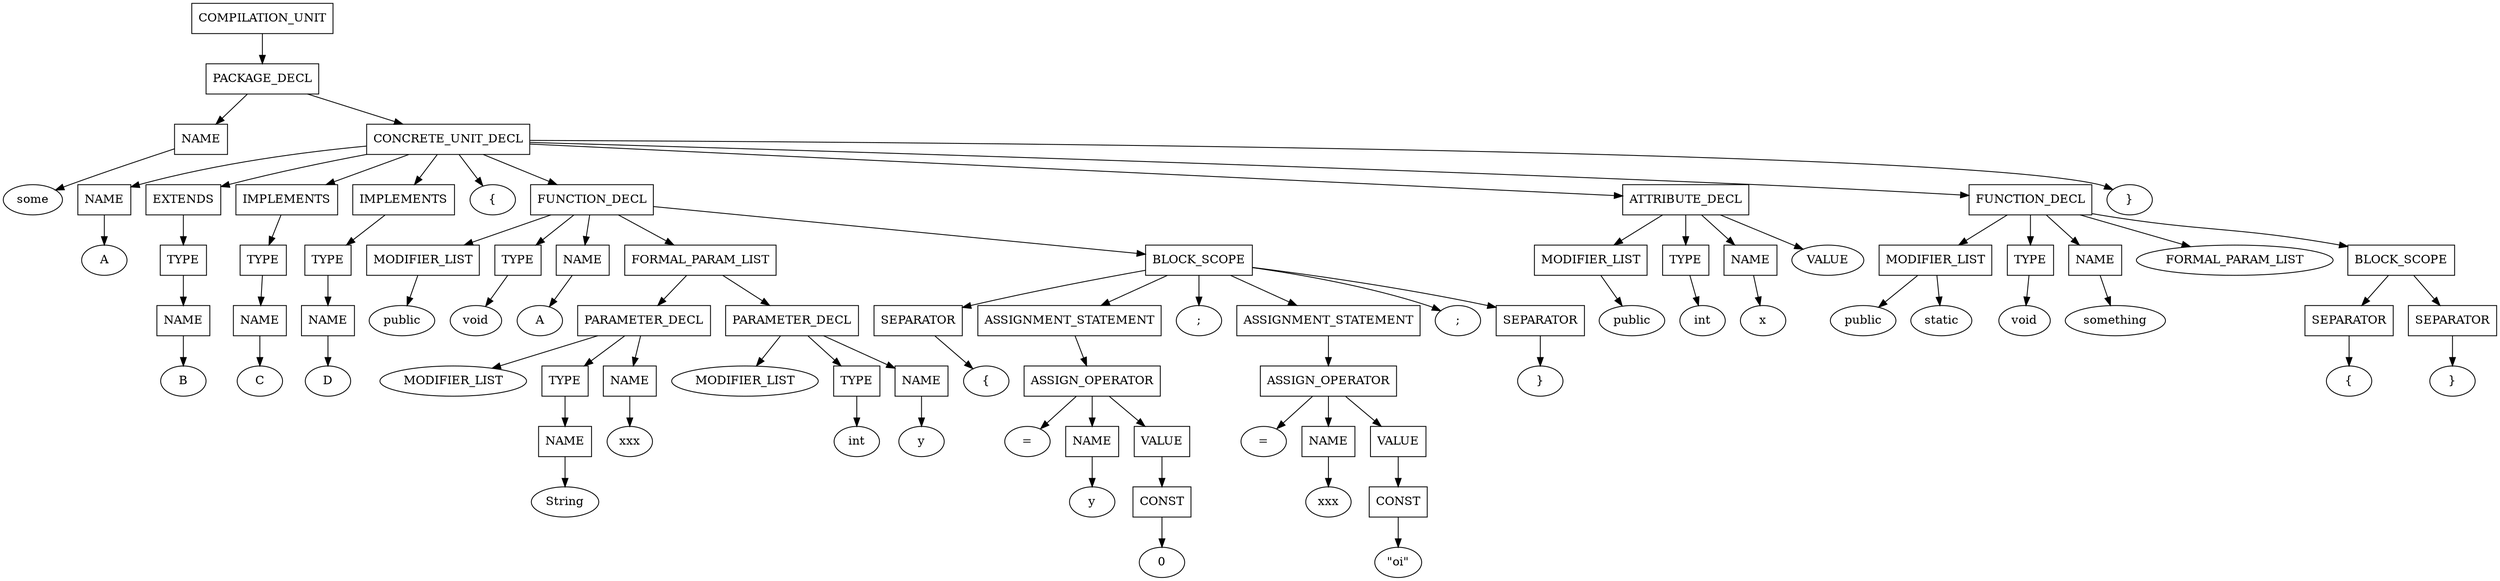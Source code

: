 digraph G {
	splines="TRUE";
	n_0 [label="COMPILATION_UNIT", shape="rectangle"]
	n_0 -> n_1
	n_1 [label="PACKAGE_DECL", shape="rectangle"]
	n_1 -> n_2
	n_2 [label="NAME", shape="rectangle"]
	n_2 -> n_4
	n_4 [label="some", shape="ellipse"]
	n_1 -> n_3
	n_3 [label="CONCRETE_UNIT_DECL", shape="rectangle"]
	n_3 -> n_5
	n_5 [label="NAME", shape="rectangle"]
	n_5 -> n_14
	n_14 [label="A", shape="ellipse"]
	n_3 -> n_6
	n_6 [label="EXTENDS", shape="rectangle"]
	n_6 -> n_15
	n_15 [label="TYPE", shape="rectangle"]
	n_15 -> n_32
	n_32 [label="NAME", shape="rectangle"]
	n_32 -> n_55
	n_55 [label="B", shape="ellipse"]
	n_3 -> n_7
	n_7 [label="IMPLEMENTS", shape="rectangle"]
	n_7 -> n_16
	n_16 [label="TYPE", shape="rectangle"]
	n_16 -> n_33
	n_33 [label="NAME", shape="rectangle"]
	n_33 -> n_56
	n_56 [label="C", shape="ellipse"]
	n_3 -> n_8
	n_8 [label="IMPLEMENTS", shape="rectangle"]
	n_8 -> n_17
	n_17 [label="TYPE", shape="rectangle"]
	n_17 -> n_34
	n_34 [label="NAME", shape="rectangle"]
	n_34 -> n_57
	n_57 [label="D", shape="ellipse"]
	n_3 -> n_9
	n_9 [label="{", shape="ellipse"]
	n_3 -> n_10
	n_10 [label="FUNCTION_DECL", shape="rectangle"]
	n_10 -> n_18
	n_18 [label="MODIFIER_LIST", shape="rectangle"]
	n_18 -> n_35
	n_35 [label="public", shape="ellipse"]
	n_10 -> n_19
	n_19 [label="TYPE", shape="rectangle"]
	n_19 -> n_36
	n_36 [label="void", shape="ellipse"]
	n_10 -> n_20
	n_20 [label="NAME", shape="rectangle"]
	n_20 -> n_37
	n_37 [label="A", shape="ellipse"]
	n_10 -> n_21
	n_21 [label="FORMAL_PARAM_LIST", shape="rectangle"]
	n_21 -> n_38
	n_38 [label="PARAMETER_DECL", shape="rectangle"]
	n_38 -> n_58
	n_58 [label="MODIFIER_LIST", shape="ellipse"]
	n_38 -> n_59
	n_59 [label="TYPE", shape="rectangle"]
	n_59 -> n_70
	n_70 [label="NAME", shape="rectangle"]
	n_70 -> n_80
	n_80 [label="String", shape="ellipse"]
	n_38 -> n_60
	n_60 [label="NAME", shape="rectangle"]
	n_60 -> n_71
	n_71 [label="xxx", shape="ellipse"]
	n_21 -> n_39
	n_39 [label="PARAMETER_DECL", shape="rectangle"]
	n_39 -> n_61
	n_61 [label="MODIFIER_LIST", shape="ellipse"]
	n_39 -> n_62
	n_62 [label="TYPE", shape="rectangle"]
	n_62 -> n_72
	n_72 [label="int", shape="ellipse"]
	n_39 -> n_63
	n_63 [label="NAME", shape="rectangle"]
	n_63 -> n_73
	n_73 [label="y", shape="ellipse"]
	n_10 -> n_22
	n_22 [label="BLOCK_SCOPE", shape="rectangle"]
	n_22 -> n_40
	n_40 [label="SEPARATOR", shape="rectangle"]
	n_40 -> n_64
	n_64 [label="{", shape="ellipse"]
	n_22 -> n_41
	n_41 [label="ASSIGNMENT_STATEMENT", shape="rectangle"]
	n_41 -> n_65
	n_65 [label="ASSIGN_OPERATOR", shape="rectangle"]
	n_65 -> n_74
	n_74 [label="=", shape="ellipse"]
	n_65 -> n_75
	n_75 [label="NAME", shape="rectangle"]
	n_75 -> n_81
	n_81 [label="y", shape="ellipse"]
	n_65 -> n_76
	n_76 [label="VALUE", shape="rectangle"]
	n_76 -> n_82
	n_82 [label="CONST", shape="rectangle"]
	n_82 -> n_85
	n_85 [label="0", shape="ellipse"]
	n_22 -> n_42
	n_42 [label=";", shape="ellipse"]
	n_22 -> n_43
	n_43 [label="ASSIGNMENT_STATEMENT", shape="rectangle"]
	n_43 -> n_66
	n_66 [label="ASSIGN_OPERATOR", shape="rectangle"]
	n_66 -> n_77
	n_77 [label="=", shape="ellipse"]
	n_66 -> n_78
	n_78 [label="NAME", shape="rectangle"]
	n_78 -> n_83
	n_83 [label="xxx", shape="ellipse"]
	n_66 -> n_79
	n_79 [label="VALUE", shape="rectangle"]
	n_79 -> n_84
	n_84 [label="CONST", shape="rectangle"]
	n_84 -> n_86
	n_86 [label="\"oi\"", shape="ellipse"]
	n_22 -> n_44
	n_44 [label=";", shape="ellipse"]
	n_22 -> n_45
	n_45 [label="SEPARATOR", shape="rectangle"]
	n_45 -> n_67
	n_67 [label="}", shape="ellipse"]
	n_3 -> n_11
	n_11 [label="ATTRIBUTE_DECL", shape="rectangle"]
	n_11 -> n_23
	n_23 [label="MODIFIER_LIST", shape="rectangle"]
	n_23 -> n_46
	n_46 [label="public", shape="ellipse"]
	n_11 -> n_24
	n_24 [label="TYPE", shape="rectangle"]
	n_24 -> n_47
	n_47 [label="int", shape="ellipse"]
	n_11 -> n_25
	n_25 [label="NAME", shape="rectangle"]
	n_25 -> n_48
	n_48 [label="x", shape="ellipse"]
	n_11 -> n_26
	n_26 [label="VALUE", shape="ellipse"]
	n_3 -> n_12
	n_12 [label="FUNCTION_DECL", shape="rectangle"]
	n_12 -> n_27
	n_27 [label="MODIFIER_LIST", shape="rectangle"]
	n_27 -> n_49
	n_49 [label="public", shape="ellipse"]
	n_27 -> n_50
	n_50 [label="static", shape="ellipse"]
	n_12 -> n_28
	n_28 [label="TYPE", shape="rectangle"]
	n_28 -> n_51
	n_51 [label="void", shape="ellipse"]
	n_12 -> n_29
	n_29 [label="NAME", shape="rectangle"]
	n_29 -> n_52
	n_52 [label="something", shape="ellipse"]
	n_12 -> n_30
	n_30 [label="FORMAL_PARAM_LIST", shape="ellipse"]
	n_12 -> n_31
	n_31 [label="BLOCK_SCOPE", shape="rectangle"]
	n_31 -> n_53
	n_53 [label="SEPARATOR", shape="rectangle"]
	n_53 -> n_68
	n_68 [label="{", shape="ellipse"]
	n_31 -> n_54
	n_54 [label="SEPARATOR", shape="rectangle"]
	n_54 -> n_69
	n_69 [label="}", shape="ellipse"]
	n_3 -> n_13
	n_13 [label="}", shape="ellipse"]
}
